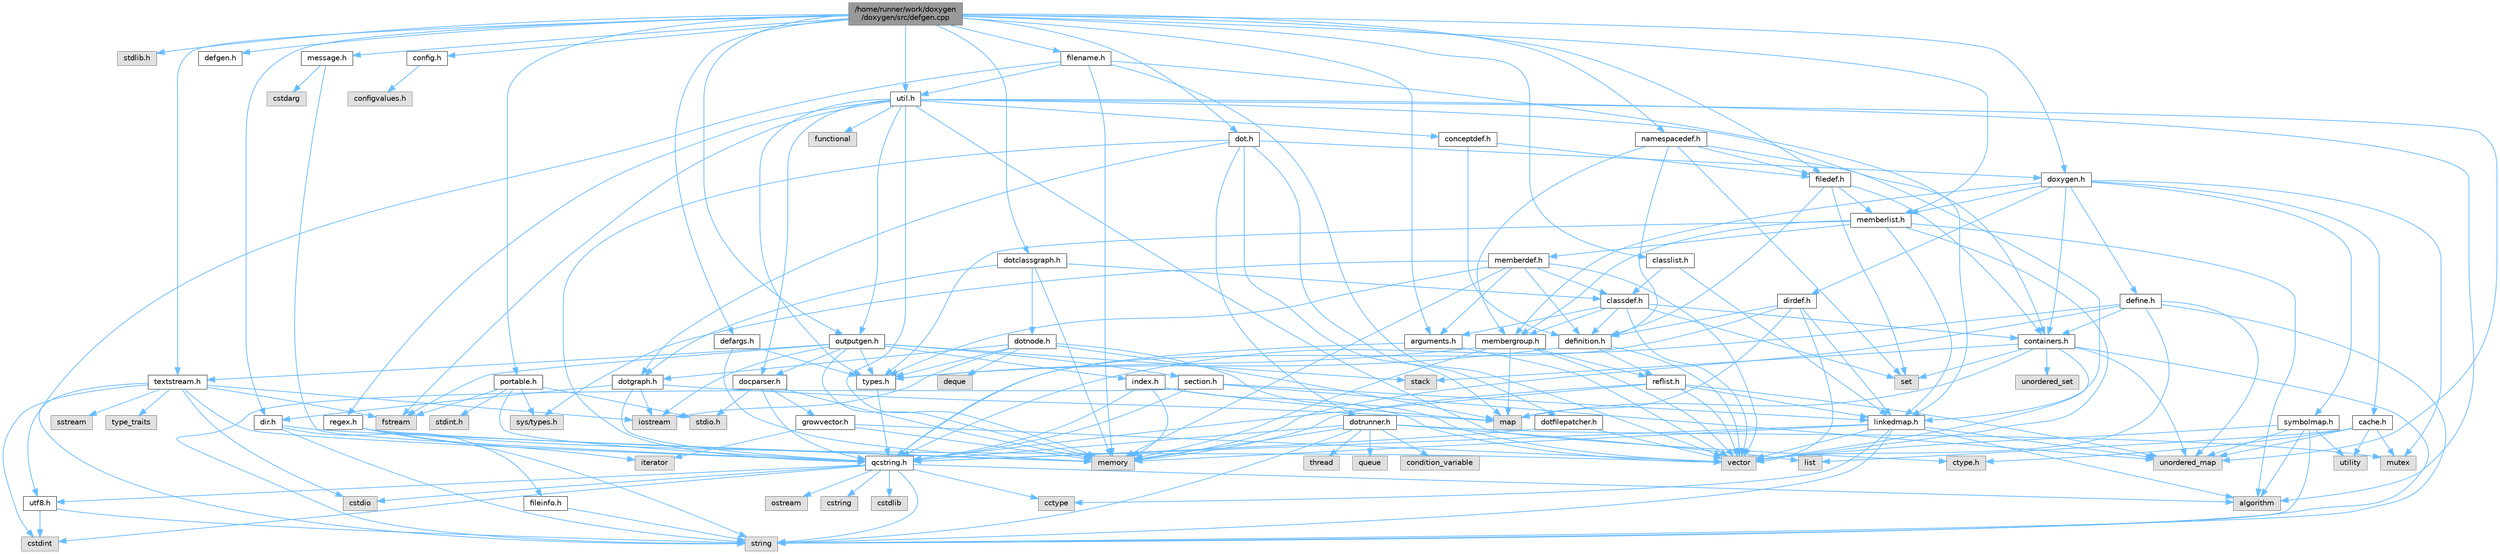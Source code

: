 digraph "/home/runner/work/doxygen/doxygen/src/defgen.cpp"
{
 // INTERACTIVE_SVG=YES
 // LATEX_PDF_SIZE
  bgcolor="transparent";
  edge [fontname=Helvetica,fontsize=10,labelfontname=Helvetica,labelfontsize=10];
  node [fontname=Helvetica,fontsize=10,shape=box,height=0.2,width=0.4];
  Node1 [label="/home/runner/work/doxygen\l/doxygen/src/defgen.cpp",height=0.2,width=0.4,color="gray40", fillcolor="grey60", style="filled", fontcolor="black",tooltip=" "];
  Node1 -> Node2 [color="steelblue1",style="solid"];
  Node2 [label="stdlib.h",height=0.2,width=0.4,color="grey60", fillcolor="#E0E0E0", style="filled",tooltip=" "];
  Node1 -> Node3 [color="steelblue1",style="solid"];
  Node3 [label="portable.h",height=0.2,width=0.4,color="grey40", fillcolor="white", style="filled",URL="$d2/de2/portable_8h.html",tooltip="Portable versions of functions that are platform dependent."];
  Node3 -> Node4 [color="steelblue1",style="solid"];
  Node4 [label="stdio.h",height=0.2,width=0.4,color="grey60", fillcolor="#E0E0E0", style="filled",tooltip=" "];
  Node3 -> Node5 [color="steelblue1",style="solid"];
  Node5 [label="sys/types.h",height=0.2,width=0.4,color="grey60", fillcolor="#E0E0E0", style="filled",tooltip=" "];
  Node3 -> Node6 [color="steelblue1",style="solid"];
  Node6 [label="stdint.h",height=0.2,width=0.4,color="grey60", fillcolor="#E0E0E0", style="filled",tooltip=" "];
  Node3 -> Node7 [color="steelblue1",style="solid"];
  Node7 [label="fstream",height=0.2,width=0.4,color="grey60", fillcolor="#E0E0E0", style="filled",tooltip=" "];
  Node3 -> Node8 [color="steelblue1",style="solid"];
  Node8 [label="qcstring.h",height=0.2,width=0.4,color="grey40", fillcolor="white", style="filled",URL="$d7/d5c/qcstring_8h.html",tooltip=" "];
  Node8 -> Node9 [color="steelblue1",style="solid"];
  Node9 [label="string",height=0.2,width=0.4,color="grey60", fillcolor="#E0E0E0", style="filled",tooltip=" "];
  Node8 -> Node10 [color="steelblue1",style="solid"];
  Node10 [label="algorithm",height=0.2,width=0.4,color="grey60", fillcolor="#E0E0E0", style="filled",tooltip=" "];
  Node8 -> Node11 [color="steelblue1",style="solid"];
  Node11 [label="cctype",height=0.2,width=0.4,color="grey60", fillcolor="#E0E0E0", style="filled",tooltip=" "];
  Node8 -> Node12 [color="steelblue1",style="solid"];
  Node12 [label="cstring",height=0.2,width=0.4,color="grey60", fillcolor="#E0E0E0", style="filled",tooltip=" "];
  Node8 -> Node13 [color="steelblue1",style="solid"];
  Node13 [label="cstdio",height=0.2,width=0.4,color="grey60", fillcolor="#E0E0E0", style="filled",tooltip=" "];
  Node8 -> Node14 [color="steelblue1",style="solid"];
  Node14 [label="cstdlib",height=0.2,width=0.4,color="grey60", fillcolor="#E0E0E0", style="filled",tooltip=" "];
  Node8 -> Node15 [color="steelblue1",style="solid"];
  Node15 [label="cstdint",height=0.2,width=0.4,color="grey60", fillcolor="#E0E0E0", style="filled",tooltip=" "];
  Node8 -> Node16 [color="steelblue1",style="solid"];
  Node16 [label="ostream",height=0.2,width=0.4,color="grey60", fillcolor="#E0E0E0", style="filled",tooltip=" "];
  Node8 -> Node17 [color="steelblue1",style="solid"];
  Node17 [label="utf8.h",height=0.2,width=0.4,color="grey40", fillcolor="white", style="filled",URL="$db/d7c/utf8_8h.html",tooltip="Various UTF8 related helper functions."];
  Node17 -> Node15 [color="steelblue1",style="solid"];
  Node17 -> Node9 [color="steelblue1",style="solid"];
  Node1 -> Node18 [color="steelblue1",style="solid"];
  Node18 [label="defgen.h",height=0.2,width=0.4,color="grey40", fillcolor="white", style="filled",URL="$d2/d59/defgen_8h.html",tooltip=" "];
  Node1 -> Node19 [color="steelblue1",style="solid"];
  Node19 [label="doxygen.h",height=0.2,width=0.4,color="grey40", fillcolor="white", style="filled",URL="$d1/da1/doxygen_8h.html",tooltip=" "];
  Node19 -> Node20 [color="steelblue1",style="solid"];
  Node20 [label="mutex",height=0.2,width=0.4,color="grey60", fillcolor="#E0E0E0", style="filled",tooltip=" "];
  Node19 -> Node21 [color="steelblue1",style="solid"];
  Node21 [label="containers.h",height=0.2,width=0.4,color="grey40", fillcolor="white", style="filled",URL="$d5/d75/containers_8h.html",tooltip=" "];
  Node21 -> Node22 [color="steelblue1",style="solid"];
  Node22 [label="vector",height=0.2,width=0.4,color="grey60", fillcolor="#E0E0E0", style="filled",tooltip=" "];
  Node21 -> Node9 [color="steelblue1",style="solid"];
  Node21 -> Node23 [color="steelblue1",style="solid"];
  Node23 [label="set",height=0.2,width=0.4,color="grey60", fillcolor="#E0E0E0", style="filled",tooltip=" "];
  Node21 -> Node24 [color="steelblue1",style="solid"];
  Node24 [label="map",height=0.2,width=0.4,color="grey60", fillcolor="#E0E0E0", style="filled",tooltip=" "];
  Node21 -> Node25 [color="steelblue1",style="solid"];
  Node25 [label="unordered_set",height=0.2,width=0.4,color="grey60", fillcolor="#E0E0E0", style="filled",tooltip=" "];
  Node21 -> Node26 [color="steelblue1",style="solid"];
  Node26 [label="unordered_map",height=0.2,width=0.4,color="grey60", fillcolor="#E0E0E0", style="filled",tooltip=" "];
  Node21 -> Node27 [color="steelblue1",style="solid"];
  Node27 [label="stack",height=0.2,width=0.4,color="grey60", fillcolor="#E0E0E0", style="filled",tooltip=" "];
  Node19 -> Node28 [color="steelblue1",style="solid"];
  Node28 [label="membergroup.h",height=0.2,width=0.4,color="grey40", fillcolor="white", style="filled",URL="$d9/d11/membergroup_8h.html",tooltip=" "];
  Node28 -> Node22 [color="steelblue1",style="solid"];
  Node28 -> Node24 [color="steelblue1",style="solid"];
  Node28 -> Node29 [color="steelblue1",style="solid"];
  Node29 [label="memory",height=0.2,width=0.4,color="grey60", fillcolor="#E0E0E0", style="filled",tooltip=" "];
  Node28 -> Node30 [color="steelblue1",style="solid"];
  Node30 [label="types.h",height=0.2,width=0.4,color="grey40", fillcolor="white", style="filled",URL="$d9/d49/types_8h.html",tooltip="This file contains a number of basic enums and types."];
  Node30 -> Node8 [color="steelblue1",style="solid"];
  Node28 -> Node31 [color="steelblue1",style="solid"];
  Node31 [label="reflist.h",height=0.2,width=0.4,color="grey40", fillcolor="white", style="filled",URL="$d1/d02/reflist_8h.html",tooltip=" "];
  Node31 -> Node22 [color="steelblue1",style="solid"];
  Node31 -> Node26 [color="steelblue1",style="solid"];
  Node31 -> Node29 [color="steelblue1",style="solid"];
  Node31 -> Node8 [color="steelblue1",style="solid"];
  Node31 -> Node32 [color="steelblue1",style="solid"];
  Node32 [label="linkedmap.h",height=0.2,width=0.4,color="grey40", fillcolor="white", style="filled",URL="$da/de1/linkedmap_8h.html",tooltip=" "];
  Node32 -> Node26 [color="steelblue1",style="solid"];
  Node32 -> Node22 [color="steelblue1",style="solid"];
  Node32 -> Node29 [color="steelblue1",style="solid"];
  Node32 -> Node9 [color="steelblue1",style="solid"];
  Node32 -> Node10 [color="steelblue1",style="solid"];
  Node32 -> Node11 [color="steelblue1",style="solid"];
  Node32 -> Node8 [color="steelblue1",style="solid"];
  Node19 -> Node33 [color="steelblue1",style="solid"];
  Node33 [label="dirdef.h",height=0.2,width=0.4,color="grey40", fillcolor="white", style="filled",URL="$d6/d15/dirdef_8h.html",tooltip=" "];
  Node33 -> Node22 [color="steelblue1",style="solid"];
  Node33 -> Node24 [color="steelblue1",style="solid"];
  Node33 -> Node8 [color="steelblue1",style="solid"];
  Node33 -> Node32 [color="steelblue1",style="solid"];
  Node33 -> Node34 [color="steelblue1",style="solid"];
  Node34 [label="definition.h",height=0.2,width=0.4,color="grey40", fillcolor="white", style="filled",URL="$df/da1/definition_8h.html",tooltip=" "];
  Node34 -> Node22 [color="steelblue1",style="solid"];
  Node34 -> Node30 [color="steelblue1",style="solid"];
  Node34 -> Node31 [color="steelblue1",style="solid"];
  Node19 -> Node35 [color="steelblue1",style="solid"];
  Node35 [label="memberlist.h",height=0.2,width=0.4,color="grey40", fillcolor="white", style="filled",URL="$dd/d78/memberlist_8h.html",tooltip=" "];
  Node35 -> Node22 [color="steelblue1",style="solid"];
  Node35 -> Node10 [color="steelblue1",style="solid"];
  Node35 -> Node36 [color="steelblue1",style="solid"];
  Node36 [label="memberdef.h",height=0.2,width=0.4,color="grey40", fillcolor="white", style="filled",URL="$d4/d46/memberdef_8h.html",tooltip=" "];
  Node36 -> Node22 [color="steelblue1",style="solid"];
  Node36 -> Node29 [color="steelblue1",style="solid"];
  Node36 -> Node5 [color="steelblue1",style="solid"];
  Node36 -> Node30 [color="steelblue1",style="solid"];
  Node36 -> Node34 [color="steelblue1",style="solid"];
  Node36 -> Node37 [color="steelblue1",style="solid"];
  Node37 [label="arguments.h",height=0.2,width=0.4,color="grey40", fillcolor="white", style="filled",URL="$df/d9b/arguments_8h.html",tooltip=" "];
  Node37 -> Node22 [color="steelblue1",style="solid"];
  Node37 -> Node8 [color="steelblue1",style="solid"];
  Node36 -> Node38 [color="steelblue1",style="solid"];
  Node38 [label="classdef.h",height=0.2,width=0.4,color="grey40", fillcolor="white", style="filled",URL="$d1/da6/classdef_8h.html",tooltip=" "];
  Node38 -> Node22 [color="steelblue1",style="solid"];
  Node38 -> Node23 [color="steelblue1",style="solid"];
  Node38 -> Node21 [color="steelblue1",style="solid"];
  Node38 -> Node34 [color="steelblue1",style="solid"];
  Node38 -> Node37 [color="steelblue1",style="solid"];
  Node38 -> Node28 [color="steelblue1",style="solid"];
  Node35 -> Node32 [color="steelblue1",style="solid"];
  Node35 -> Node30 [color="steelblue1",style="solid"];
  Node35 -> Node28 [color="steelblue1",style="solid"];
  Node19 -> Node39 [color="steelblue1",style="solid"];
  Node39 [label="define.h",height=0.2,width=0.4,color="grey40", fillcolor="white", style="filled",URL="$df/d67/define_8h.html",tooltip=" "];
  Node39 -> Node22 [color="steelblue1",style="solid"];
  Node39 -> Node29 [color="steelblue1",style="solid"];
  Node39 -> Node9 [color="steelblue1",style="solid"];
  Node39 -> Node26 [color="steelblue1",style="solid"];
  Node39 -> Node8 [color="steelblue1",style="solid"];
  Node39 -> Node21 [color="steelblue1",style="solid"];
  Node19 -> Node40 [color="steelblue1",style="solid"];
  Node40 [label="cache.h",height=0.2,width=0.4,color="grey40", fillcolor="white", style="filled",URL="$d3/d26/cache_8h.html",tooltip=" "];
  Node40 -> Node41 [color="steelblue1",style="solid"];
  Node41 [label="list",height=0.2,width=0.4,color="grey60", fillcolor="#E0E0E0", style="filled",tooltip=" "];
  Node40 -> Node26 [color="steelblue1",style="solid"];
  Node40 -> Node20 [color="steelblue1",style="solid"];
  Node40 -> Node42 [color="steelblue1",style="solid"];
  Node42 [label="utility",height=0.2,width=0.4,color="grey60", fillcolor="#E0E0E0", style="filled",tooltip=" "];
  Node40 -> Node43 [color="steelblue1",style="solid"];
  Node43 [label="ctype.h",height=0.2,width=0.4,color="grey60", fillcolor="#E0E0E0", style="filled",tooltip=" "];
  Node19 -> Node44 [color="steelblue1",style="solid"];
  Node44 [label="symbolmap.h",height=0.2,width=0.4,color="grey40", fillcolor="white", style="filled",URL="$d7/ddd/symbolmap_8h.html",tooltip=" "];
  Node44 -> Node10 [color="steelblue1",style="solid"];
  Node44 -> Node26 [color="steelblue1",style="solid"];
  Node44 -> Node22 [color="steelblue1",style="solid"];
  Node44 -> Node9 [color="steelblue1",style="solid"];
  Node44 -> Node42 [color="steelblue1",style="solid"];
  Node1 -> Node45 [color="steelblue1",style="solid"];
  Node45 [label="message.h",height=0.2,width=0.4,color="grey40", fillcolor="white", style="filled",URL="$d2/d0d/message_8h.html",tooltip=" "];
  Node45 -> Node46 [color="steelblue1",style="solid"];
  Node46 [label="cstdarg",height=0.2,width=0.4,color="grey60", fillcolor="#E0E0E0", style="filled",tooltip=" "];
  Node45 -> Node8 [color="steelblue1",style="solid"];
  Node1 -> Node47 [color="steelblue1",style="solid"];
  Node47 [label="config.h",height=0.2,width=0.4,color="grey40", fillcolor="white", style="filled",URL="$db/d16/config_8h.html",tooltip=" "];
  Node47 -> Node48 [color="steelblue1",style="solid"];
  Node48 [label="configvalues.h",height=0.2,width=0.4,color="grey60", fillcolor="#E0E0E0", style="filled",tooltip=" "];
  Node1 -> Node49 [color="steelblue1",style="solid"];
  Node49 [label="classlist.h",height=0.2,width=0.4,color="grey40", fillcolor="white", style="filled",URL="$d2/df8/classlist_8h.html",tooltip=" "];
  Node49 -> Node32 [color="steelblue1",style="solid"];
  Node49 -> Node38 [color="steelblue1",style="solid"];
  Node1 -> Node50 [color="steelblue1",style="solid"];
  Node50 [label="util.h",height=0.2,width=0.4,color="grey40", fillcolor="white", style="filled",URL="$d8/d3c/util_8h.html",tooltip="A bunch of utility functions."];
  Node50 -> Node29 [color="steelblue1",style="solid"];
  Node50 -> Node26 [color="steelblue1",style="solid"];
  Node50 -> Node10 [color="steelblue1",style="solid"];
  Node50 -> Node51 [color="steelblue1",style="solid"];
  Node51 [label="functional",height=0.2,width=0.4,color="grey60", fillcolor="#E0E0E0", style="filled",tooltip=" "];
  Node50 -> Node7 [color="steelblue1",style="solid"];
  Node50 -> Node43 [color="steelblue1",style="solid"];
  Node50 -> Node30 [color="steelblue1",style="solid"];
  Node50 -> Node52 [color="steelblue1",style="solid"];
  Node52 [label="docparser.h",height=0.2,width=0.4,color="grey40", fillcolor="white", style="filled",URL="$de/d9c/docparser_8h.html",tooltip=" "];
  Node52 -> Node4 [color="steelblue1",style="solid"];
  Node52 -> Node29 [color="steelblue1",style="solid"];
  Node52 -> Node8 [color="steelblue1",style="solid"];
  Node52 -> Node53 [color="steelblue1",style="solid"];
  Node53 [label="growvector.h",height=0.2,width=0.4,color="grey40", fillcolor="white", style="filled",URL="$d7/d50/growvector_8h.html",tooltip=" "];
  Node53 -> Node22 [color="steelblue1",style="solid"];
  Node53 -> Node29 [color="steelblue1",style="solid"];
  Node53 -> Node54 [color="steelblue1",style="solid"];
  Node54 [label="iterator",height=0.2,width=0.4,color="grey60", fillcolor="#E0E0E0", style="filled",tooltip=" "];
  Node50 -> Node21 [color="steelblue1",style="solid"];
  Node50 -> Node55 [color="steelblue1",style="solid"];
  Node55 [label="outputgen.h",height=0.2,width=0.4,color="grey40", fillcolor="white", style="filled",URL="$df/d06/outputgen_8h.html",tooltip=" "];
  Node55 -> Node29 [color="steelblue1",style="solid"];
  Node55 -> Node27 [color="steelblue1",style="solid"];
  Node55 -> Node56 [color="steelblue1",style="solid"];
  Node56 [label="iostream",height=0.2,width=0.4,color="grey60", fillcolor="#E0E0E0", style="filled",tooltip=" "];
  Node55 -> Node7 [color="steelblue1",style="solid"];
  Node55 -> Node30 [color="steelblue1",style="solid"];
  Node55 -> Node57 [color="steelblue1",style="solid"];
  Node57 [label="index.h",height=0.2,width=0.4,color="grey40", fillcolor="white", style="filled",URL="$d1/db5/index_8h.html",tooltip=" "];
  Node57 -> Node29 [color="steelblue1",style="solid"];
  Node57 -> Node22 [color="steelblue1",style="solid"];
  Node57 -> Node24 [color="steelblue1",style="solid"];
  Node57 -> Node8 [color="steelblue1",style="solid"];
  Node55 -> Node58 [color="steelblue1",style="solid"];
  Node58 [label="section.h",height=0.2,width=0.4,color="grey40", fillcolor="white", style="filled",URL="$d1/d2a/section_8h.html",tooltip=" "];
  Node58 -> Node9 [color="steelblue1",style="solid"];
  Node58 -> Node26 [color="steelblue1",style="solid"];
  Node58 -> Node8 [color="steelblue1",style="solid"];
  Node58 -> Node32 [color="steelblue1",style="solid"];
  Node55 -> Node59 [color="steelblue1",style="solid"];
  Node59 [label="textstream.h",height=0.2,width=0.4,color="grey40", fillcolor="white", style="filled",URL="$d4/d7d/textstream_8h.html",tooltip=" "];
  Node59 -> Node9 [color="steelblue1",style="solid"];
  Node59 -> Node56 [color="steelblue1",style="solid"];
  Node59 -> Node60 [color="steelblue1",style="solid"];
  Node60 [label="sstream",height=0.2,width=0.4,color="grey60", fillcolor="#E0E0E0", style="filled",tooltip=" "];
  Node59 -> Node15 [color="steelblue1",style="solid"];
  Node59 -> Node13 [color="steelblue1",style="solid"];
  Node59 -> Node7 [color="steelblue1",style="solid"];
  Node59 -> Node61 [color="steelblue1",style="solid"];
  Node61 [label="type_traits",height=0.2,width=0.4,color="grey60", fillcolor="#E0E0E0", style="filled",tooltip=" "];
  Node59 -> Node8 [color="steelblue1",style="solid"];
  Node55 -> Node52 [color="steelblue1",style="solid"];
  Node50 -> Node62 [color="steelblue1",style="solid"];
  Node62 [label="regex.h",height=0.2,width=0.4,color="grey40", fillcolor="white", style="filled",URL="$d1/d21/regex_8h.html",tooltip=" "];
  Node62 -> Node29 [color="steelblue1",style="solid"];
  Node62 -> Node9 [color="steelblue1",style="solid"];
  Node62 -> Node22 [color="steelblue1",style="solid"];
  Node62 -> Node54 [color="steelblue1",style="solid"];
  Node50 -> Node63 [color="steelblue1",style="solid"];
  Node63 [label="conceptdef.h",height=0.2,width=0.4,color="grey40", fillcolor="white", style="filled",URL="$da/df1/conceptdef_8h.html",tooltip=" "];
  Node63 -> Node34 [color="steelblue1",style="solid"];
  Node63 -> Node64 [color="steelblue1",style="solid"];
  Node64 [label="filedef.h",height=0.2,width=0.4,color="grey40", fillcolor="white", style="filled",URL="$d4/d3a/filedef_8h.html",tooltip=" "];
  Node64 -> Node23 [color="steelblue1",style="solid"];
  Node64 -> Node34 [color="steelblue1",style="solid"];
  Node64 -> Node35 [color="steelblue1",style="solid"];
  Node64 -> Node21 [color="steelblue1",style="solid"];
  Node1 -> Node65 [color="steelblue1",style="solid"];
  Node65 [label="defargs.h",height=0.2,width=0.4,color="grey40", fillcolor="white", style="filled",URL="$d8/d65/defargs_8h.html",tooltip=" "];
  Node65 -> Node30 [color="steelblue1",style="solid"];
  Node65 -> Node29 [color="steelblue1",style="solid"];
  Node1 -> Node55 [color="steelblue1",style="solid"];
  Node1 -> Node66 [color="steelblue1",style="solid"];
  Node66 [label="dot.h",height=0.2,width=0.4,color="grey40", fillcolor="white", style="filled",URL="$d6/d4a/dot_8h.html",tooltip=" "];
  Node66 -> Node24 [color="steelblue1",style="solid"];
  Node66 -> Node8 [color="steelblue1",style="solid"];
  Node66 -> Node67 [color="steelblue1",style="solid"];
  Node67 [label="dotgraph.h",height=0.2,width=0.4,color="grey40", fillcolor="white", style="filled",URL="$d0/daa/dotgraph_8h.html",tooltip=" "];
  Node67 -> Node56 [color="steelblue1",style="solid"];
  Node67 -> Node24 [color="steelblue1",style="solid"];
  Node67 -> Node8 [color="steelblue1",style="solid"];
  Node67 -> Node68 [color="steelblue1",style="solid"];
  Node68 [label="dir.h",height=0.2,width=0.4,color="grey40", fillcolor="white", style="filled",URL="$df/d9c/dir_8h.html",tooltip=" "];
  Node68 -> Node9 [color="steelblue1",style="solid"];
  Node68 -> Node29 [color="steelblue1",style="solid"];
  Node68 -> Node69 [color="steelblue1",style="solid"];
  Node69 [label="fileinfo.h",height=0.2,width=0.4,color="grey40", fillcolor="white", style="filled",URL="$df/d45/fileinfo_8h.html",tooltip=" "];
  Node69 -> Node9 [color="steelblue1",style="solid"];
  Node66 -> Node70 [color="steelblue1",style="solid"];
  Node70 [label="dotfilepatcher.h",height=0.2,width=0.4,color="grey40", fillcolor="white", style="filled",URL="$d3/d38/dotfilepatcher_8h.html",tooltip=" "];
  Node70 -> Node22 [color="steelblue1",style="solid"];
  Node70 -> Node8 [color="steelblue1",style="solid"];
  Node66 -> Node71 [color="steelblue1",style="solid"];
  Node71 [label="dotrunner.h",height=0.2,width=0.4,color="grey40", fillcolor="white", style="filled",URL="$d2/dd1/dotrunner_8h.html",tooltip=" "];
  Node71 -> Node9 [color="steelblue1",style="solid"];
  Node71 -> Node72 [color="steelblue1",style="solid"];
  Node72 [label="thread",height=0.2,width=0.4,color="grey60", fillcolor="#E0E0E0", style="filled",tooltip=" "];
  Node71 -> Node41 [color="steelblue1",style="solid"];
  Node71 -> Node73 [color="steelblue1",style="solid"];
  Node73 [label="queue",height=0.2,width=0.4,color="grey60", fillcolor="#E0E0E0", style="filled",tooltip=" "];
  Node71 -> Node20 [color="steelblue1",style="solid"];
  Node71 -> Node74 [color="steelblue1",style="solid"];
  Node74 [label="condition_variable",height=0.2,width=0.4,color="grey60", fillcolor="#E0E0E0", style="filled",tooltip=" "];
  Node71 -> Node29 [color="steelblue1",style="solid"];
  Node71 -> Node8 [color="steelblue1",style="solid"];
  Node66 -> Node19 [color="steelblue1",style="solid"];
  Node1 -> Node75 [color="steelblue1",style="solid"];
  Node75 [label="dotclassgraph.h",height=0.2,width=0.4,color="grey40", fillcolor="white", style="filled",URL="$d5/d04/dotclassgraph_8h.html",tooltip=" "];
  Node75 -> Node29 [color="steelblue1",style="solid"];
  Node75 -> Node38 [color="steelblue1",style="solid"];
  Node75 -> Node76 [color="steelblue1",style="solid"];
  Node76 [label="dotnode.h",height=0.2,width=0.4,color="grey40", fillcolor="white", style="filled",URL="$d8/d3b/dotnode_8h.html",tooltip=" "];
  Node76 -> Node22 [color="steelblue1",style="solid"];
  Node76 -> Node24 [color="steelblue1",style="solid"];
  Node76 -> Node77 [color="steelblue1",style="solid"];
  Node77 [label="deque",height=0.2,width=0.4,color="grey60", fillcolor="#E0E0E0", style="filled",tooltip=" "];
  Node76 -> Node56 [color="steelblue1",style="solid"];
  Node76 -> Node30 [color="steelblue1",style="solid"];
  Node76 -> Node67 [color="steelblue1",style="solid"];
  Node75 -> Node67 [color="steelblue1",style="solid"];
  Node1 -> Node37 [color="steelblue1",style="solid"];
  Node1 -> Node35 [color="steelblue1",style="solid"];
  Node1 -> Node78 [color="steelblue1",style="solid"];
  Node78 [label="namespacedef.h",height=0.2,width=0.4,color="grey40", fillcolor="white", style="filled",URL="$d7/d97/namespacedef_8h.html",tooltip=" "];
  Node78 -> Node23 [color="steelblue1",style="solid"];
  Node78 -> Node34 [color="steelblue1",style="solid"];
  Node78 -> Node64 [color="steelblue1",style="solid"];
  Node78 -> Node32 [color="steelblue1",style="solid"];
  Node78 -> Node28 [color="steelblue1",style="solid"];
  Node1 -> Node64 [color="steelblue1",style="solid"];
  Node1 -> Node79 [color="steelblue1",style="solid"];
  Node79 [label="filename.h",height=0.2,width=0.4,color="grey40", fillcolor="white", style="filled",URL="$dc/dd6/filename_8h.html",tooltip=" "];
  Node79 -> Node29 [color="steelblue1",style="solid"];
  Node79 -> Node22 [color="steelblue1",style="solid"];
  Node79 -> Node32 [color="steelblue1",style="solid"];
  Node79 -> Node17 [color="steelblue1",style="solid"];
  Node79 -> Node50 [color="steelblue1",style="solid"];
  Node1 -> Node68 [color="steelblue1",style="solid"];
  Node1 -> Node59 [color="steelblue1",style="solid"];
}
